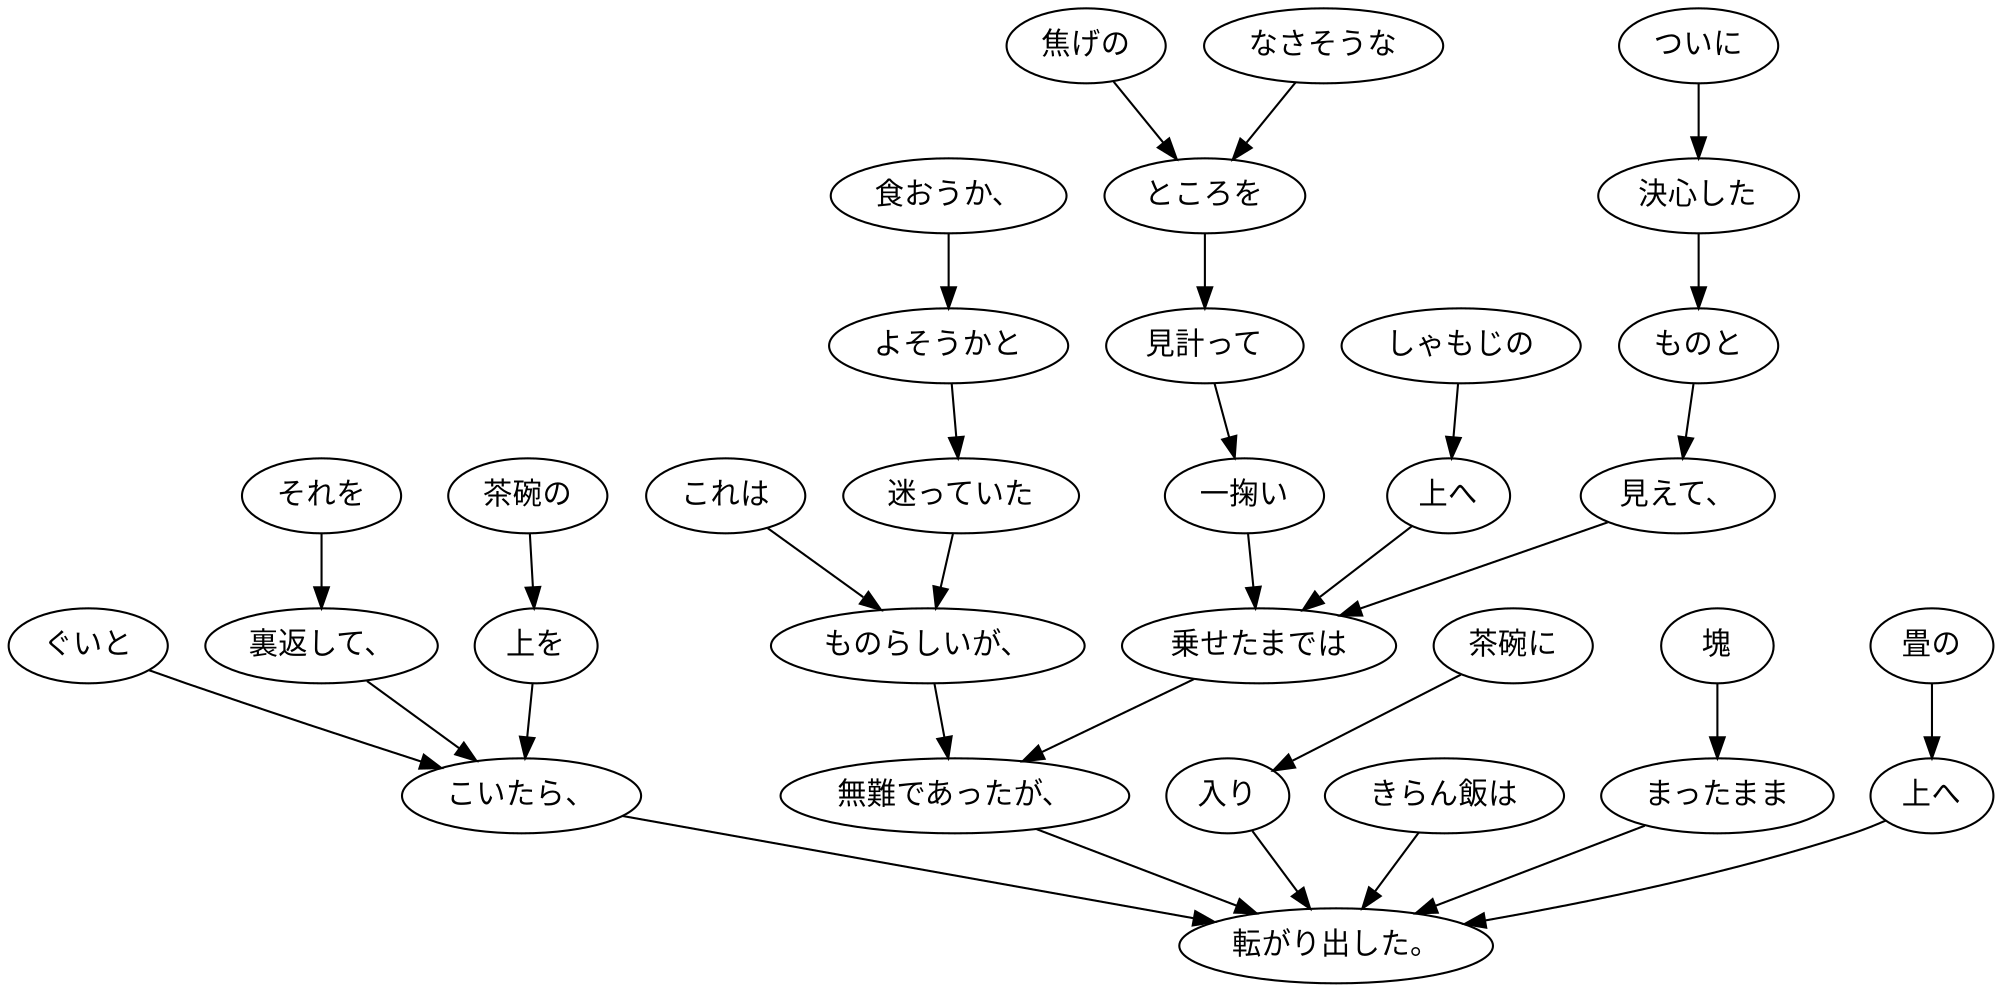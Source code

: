 digraph graph6640 {
	node0 [label="これは"];
	node1 [label="食おうか、"];
	node2 [label="よそうかと"];
	node3 [label="迷っていた"];
	node4 [label="ものらしいが、"];
	node5 [label="ついに"];
	node6 [label="決心した"];
	node7 [label="ものと"];
	node8 [label="見えて、"];
	node9 [label="焦げの"];
	node10 [label="なさそうな"];
	node11 [label="ところを"];
	node12 [label="見計って"];
	node13 [label="一掬い"];
	node14 [label="しゃもじの"];
	node15 [label="上へ"];
	node16 [label="乗せたまでは"];
	node17 [label="無難であったが、"];
	node18 [label="それを"];
	node19 [label="裏返して、"];
	node20 [label="ぐいと"];
	node21 [label="茶碗の"];
	node22 [label="上を"];
	node23 [label="こいたら、"];
	node24 [label="茶碗に"];
	node25 [label="入り"];
	node26 [label="きらん飯は"];
	node27 [label="塊"];
	node28 [label="まったまま"];
	node29 [label="畳の"];
	node30 [label="上へ"];
	node31 [label="転がり出した。"];
	node0 -> node4;
	node1 -> node2;
	node2 -> node3;
	node3 -> node4;
	node4 -> node17;
	node5 -> node6;
	node6 -> node7;
	node7 -> node8;
	node8 -> node16;
	node9 -> node11;
	node10 -> node11;
	node11 -> node12;
	node12 -> node13;
	node13 -> node16;
	node14 -> node15;
	node15 -> node16;
	node16 -> node17;
	node17 -> node31;
	node18 -> node19;
	node19 -> node23;
	node20 -> node23;
	node21 -> node22;
	node22 -> node23;
	node23 -> node31;
	node24 -> node25;
	node25 -> node31;
	node26 -> node31;
	node27 -> node28;
	node28 -> node31;
	node29 -> node30;
	node30 -> node31;
}
